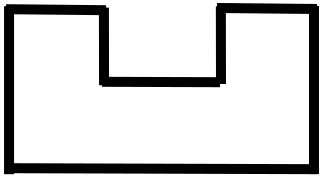 <?xml version="1.0" encoding="UTF-8"?>
<dia:diagram xmlns:dia="http://www.lysator.liu.se/~alla/dia/">
  <dia:layer name="背景" visible="true" active="true">
    <dia:object type="Standard - Line" version="0" id="O0">
      <dia:attribute name="obj_pos">
        <dia:point val="30.8,23.85"/>
      </dia:attribute>
      <dia:attribute name="obj_bb">
        <dia:rectangle val="30.549,23.599;46.401,24.151"/>
      </dia:attribute>
      <dia:attribute name="conn_endpoints">
        <dia:point val="30.8,23.85"/>
        <dia:point val="46.15,23.9"/>
      </dia:attribute>
      <dia:attribute name="numcp">
        <dia:int val="1"/>
      </dia:attribute>
      <dia:attribute name="line_width">
        <dia:real val="0.5"/>
      </dia:attribute>
    </dia:object>
    <dia:object type="Standard - Line" version="0" id="O1">
      <dia:attribute name="obj_pos">
        <dia:point val="30.7,24.15"/>
      </dia:attribute>
      <dia:attribute name="obj_bb">
        <dia:rectangle val="30.45,15.5;30.95,24.4"/>
      </dia:attribute>
      <dia:attribute name="conn_endpoints">
        <dia:point val="30.7,24.15"/>
        <dia:point val="30.7,15.75"/>
      </dia:attribute>
      <dia:attribute name="numcp">
        <dia:int val="1"/>
      </dia:attribute>
      <dia:attribute name="line_width">
        <dia:real val="0.5"/>
      </dia:attribute>
    </dia:object>
    <dia:object type="Standard - Line" version="0" id="O2">
      <dia:attribute name="obj_pos">
        <dia:point val="45.947,24.14"/>
      </dia:attribute>
      <dia:attribute name="obj_bb">
        <dia:rectangle val="45.697,15.49;46.197,24.39"/>
      </dia:attribute>
      <dia:attribute name="conn_endpoints">
        <dia:point val="45.947,24.14"/>
        <dia:point val="45.947,15.74"/>
      </dia:attribute>
      <dia:attribute name="numcp">
        <dia:int val="1"/>
      </dia:attribute>
      <dia:attribute name="line_width">
        <dia:real val="0.5"/>
      </dia:attribute>
    </dia:object>
    <dia:object type="Standard - Line" version="0" id="O3">
      <dia:attribute name="obj_pos">
        <dia:point val="30.55,15.9"/>
      </dia:attribute>
      <dia:attribute name="obj_bb">
        <dia:rectangle val="30.297,15.648;35.803,16.203"/>
      </dia:attribute>
      <dia:attribute name="conn_endpoints">
        <dia:point val="30.55,15.9"/>
        <dia:point val="35.55,15.95"/>
      </dia:attribute>
      <dia:attribute name="numcp">
        <dia:int val="1"/>
      </dia:attribute>
      <dia:attribute name="line_width">
        <dia:real val="0.5"/>
      </dia:attribute>
    </dia:object>
    <dia:object type="Standard - Line" version="0" id="O4">
      <dia:attribute name="obj_pos">
        <dia:point val="41.097,15.84"/>
      </dia:attribute>
      <dia:attribute name="obj_bb">
        <dia:rectangle val="40.845,15.588;46.35,16.142"/>
      </dia:attribute>
      <dia:attribute name="conn_endpoints">
        <dia:point val="41.097,15.84"/>
        <dia:point val="46.097,15.89"/>
      </dia:attribute>
      <dia:attribute name="numcp">
        <dia:int val="1"/>
      </dia:attribute>
      <dia:attribute name="line_width">
        <dia:real val="0.5"/>
      </dia:attribute>
    </dia:object>
    <dia:object type="Standard - Line" version="0" id="O5">
      <dia:attribute name="obj_pos">
        <dia:point val="35.345,19.53"/>
      </dia:attribute>
      <dia:attribute name="obj_bb">
        <dia:rectangle val="35.094,19.279;41.501,19.801"/>
      </dia:attribute>
      <dia:attribute name="conn_endpoints">
        <dia:point val="35.345,19.53"/>
        <dia:point val="41.25,19.55"/>
      </dia:attribute>
      <dia:attribute name="numcp">
        <dia:int val="1"/>
      </dia:attribute>
      <dia:attribute name="line_width">
        <dia:real val="0.5"/>
      </dia:attribute>
    </dia:object>
    <dia:object type="Standard - Line" version="0" id="O6">
      <dia:attribute name="obj_pos">
        <dia:point val="35.443,15.82"/>
      </dia:attribute>
      <dia:attribute name="obj_bb">
        <dia:rectangle val="35.192,15.569;35.7,19.951"/>
      </dia:attribute>
      <dia:attribute name="conn_endpoints">
        <dia:point val="35.443,15.82"/>
        <dia:point val="35.45,19.7"/>
      </dia:attribute>
      <dia:attribute name="numcp">
        <dia:int val="1"/>
      </dia:attribute>
      <dia:attribute name="line_width">
        <dia:real val="0.5"/>
      </dia:attribute>
    </dia:object>
    <dia:object type="Standard - Line" version="0" id="O7">
      <dia:attribute name="obj_pos">
        <dia:point val="41.29,15.76"/>
      </dia:attribute>
      <dia:attribute name="obj_bb">
        <dia:rectangle val="41.039,15.509;41.548,19.89"/>
      </dia:attribute>
      <dia:attribute name="conn_endpoints">
        <dia:point val="41.29,15.76"/>
        <dia:point val="41.297,19.64"/>
      </dia:attribute>
      <dia:attribute name="numcp">
        <dia:int val="1"/>
      </dia:attribute>
      <dia:attribute name="line_width">
        <dia:real val="0.5"/>
      </dia:attribute>
    </dia:object>
  </dia:layer>
</dia:diagram>
